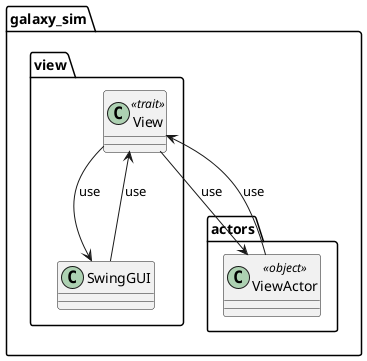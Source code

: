 @startuml
'https://plantuml.com/class-diagram

package galaxy_sim.view{
    class View << trait >>
    class SwingGUI
}

package galaxy_sim.actors{
    class ViewActor << object >>
}

View --> SwingGUI : use
SwingGUI --> View : use
View --> ViewActor : use
ViewActor --> View : use

@enduml